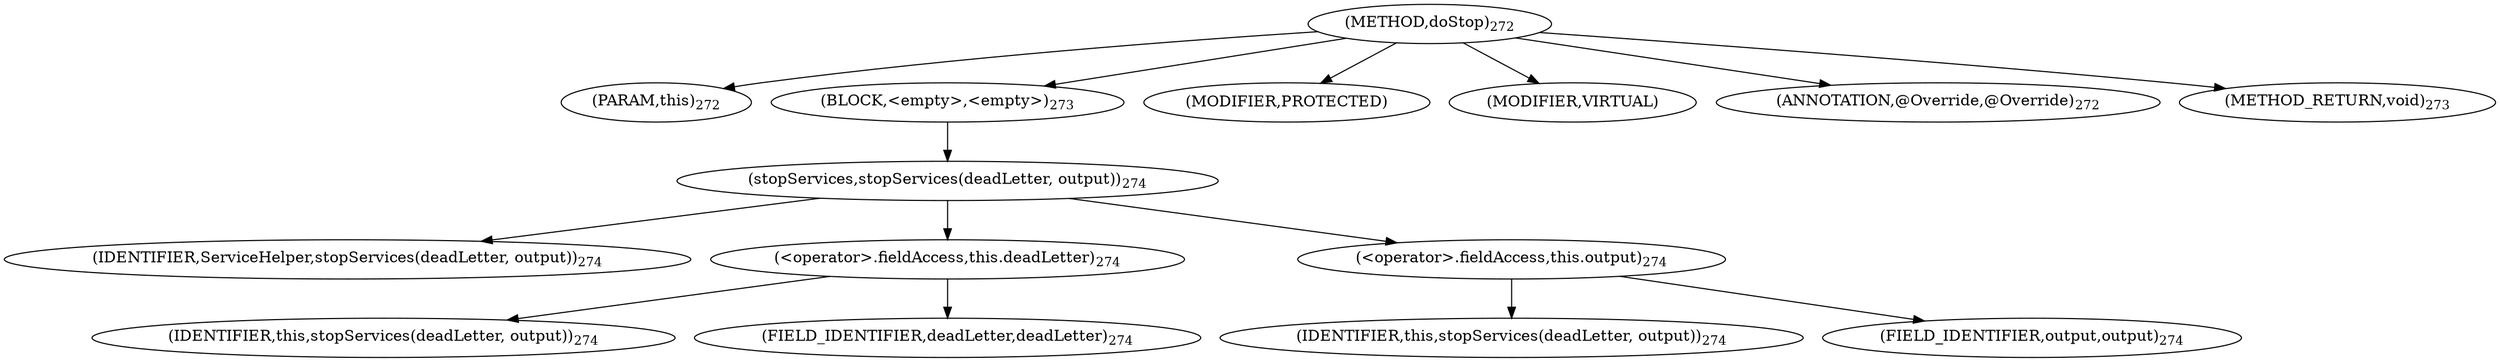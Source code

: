digraph "doStop" {  
"693" [label = <(METHOD,doStop)<SUB>272</SUB>> ]
"694" [label = <(PARAM,this)<SUB>272</SUB>> ]
"695" [label = <(BLOCK,&lt;empty&gt;,&lt;empty&gt;)<SUB>273</SUB>> ]
"696" [label = <(stopServices,stopServices(deadLetter, output))<SUB>274</SUB>> ]
"697" [label = <(IDENTIFIER,ServiceHelper,stopServices(deadLetter, output))<SUB>274</SUB>> ]
"698" [label = <(&lt;operator&gt;.fieldAccess,this.deadLetter)<SUB>274</SUB>> ]
"699" [label = <(IDENTIFIER,this,stopServices(deadLetter, output))<SUB>274</SUB>> ]
"700" [label = <(FIELD_IDENTIFIER,deadLetter,deadLetter)<SUB>274</SUB>> ]
"701" [label = <(&lt;operator&gt;.fieldAccess,this.output)<SUB>274</SUB>> ]
"702" [label = <(IDENTIFIER,this,stopServices(deadLetter, output))<SUB>274</SUB>> ]
"703" [label = <(FIELD_IDENTIFIER,output,output)<SUB>274</SUB>> ]
"704" [label = <(MODIFIER,PROTECTED)> ]
"705" [label = <(MODIFIER,VIRTUAL)> ]
"706" [label = <(ANNOTATION,@Override,@Override)<SUB>272</SUB>> ]
"707" [label = <(METHOD_RETURN,void)<SUB>273</SUB>> ]
  "693" -> "694" 
  "693" -> "695" 
  "693" -> "704" 
  "693" -> "705" 
  "693" -> "706" 
  "693" -> "707" 
  "695" -> "696" 
  "696" -> "697" 
  "696" -> "698" 
  "696" -> "701" 
  "698" -> "699" 
  "698" -> "700" 
  "701" -> "702" 
  "701" -> "703" 
}
